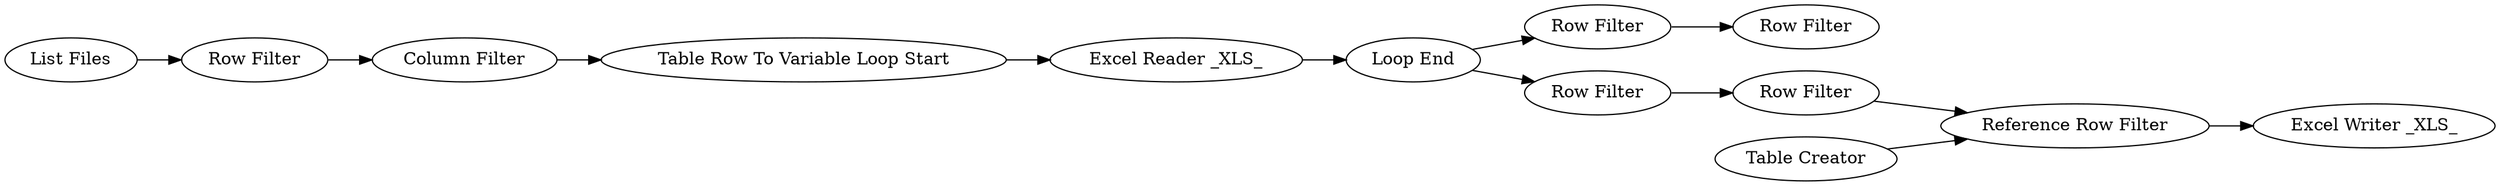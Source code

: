 digraph {
	22 -> 19
	10 -> 24
	9 -> 17
	8 -> 6
	4 -> 8
	18 -> 22
	21 -> 22
	17 -> 18
	9 -> 10
	6 -> 7
	2 -> 4
	7 -> 9
	24 [label="Row Filter"]
	7 [label="Excel Reader _XLS_"]
	22 [label="Reference Row Filter"]
	9 [label="Loop End"]
	4 [label="Row Filter"]
	18 [label="Row Filter"]
	21 [label="Table Creator"]
	6 [label="Table Row To Variable Loop Start"]
	8 [label="Column Filter"]
	17 [label="Row Filter"]
	2 [label="List Files"]
	10 [label="Row Filter"]
	19 [label="Excel Writer _XLS_"]
	rankdir=LR
}

